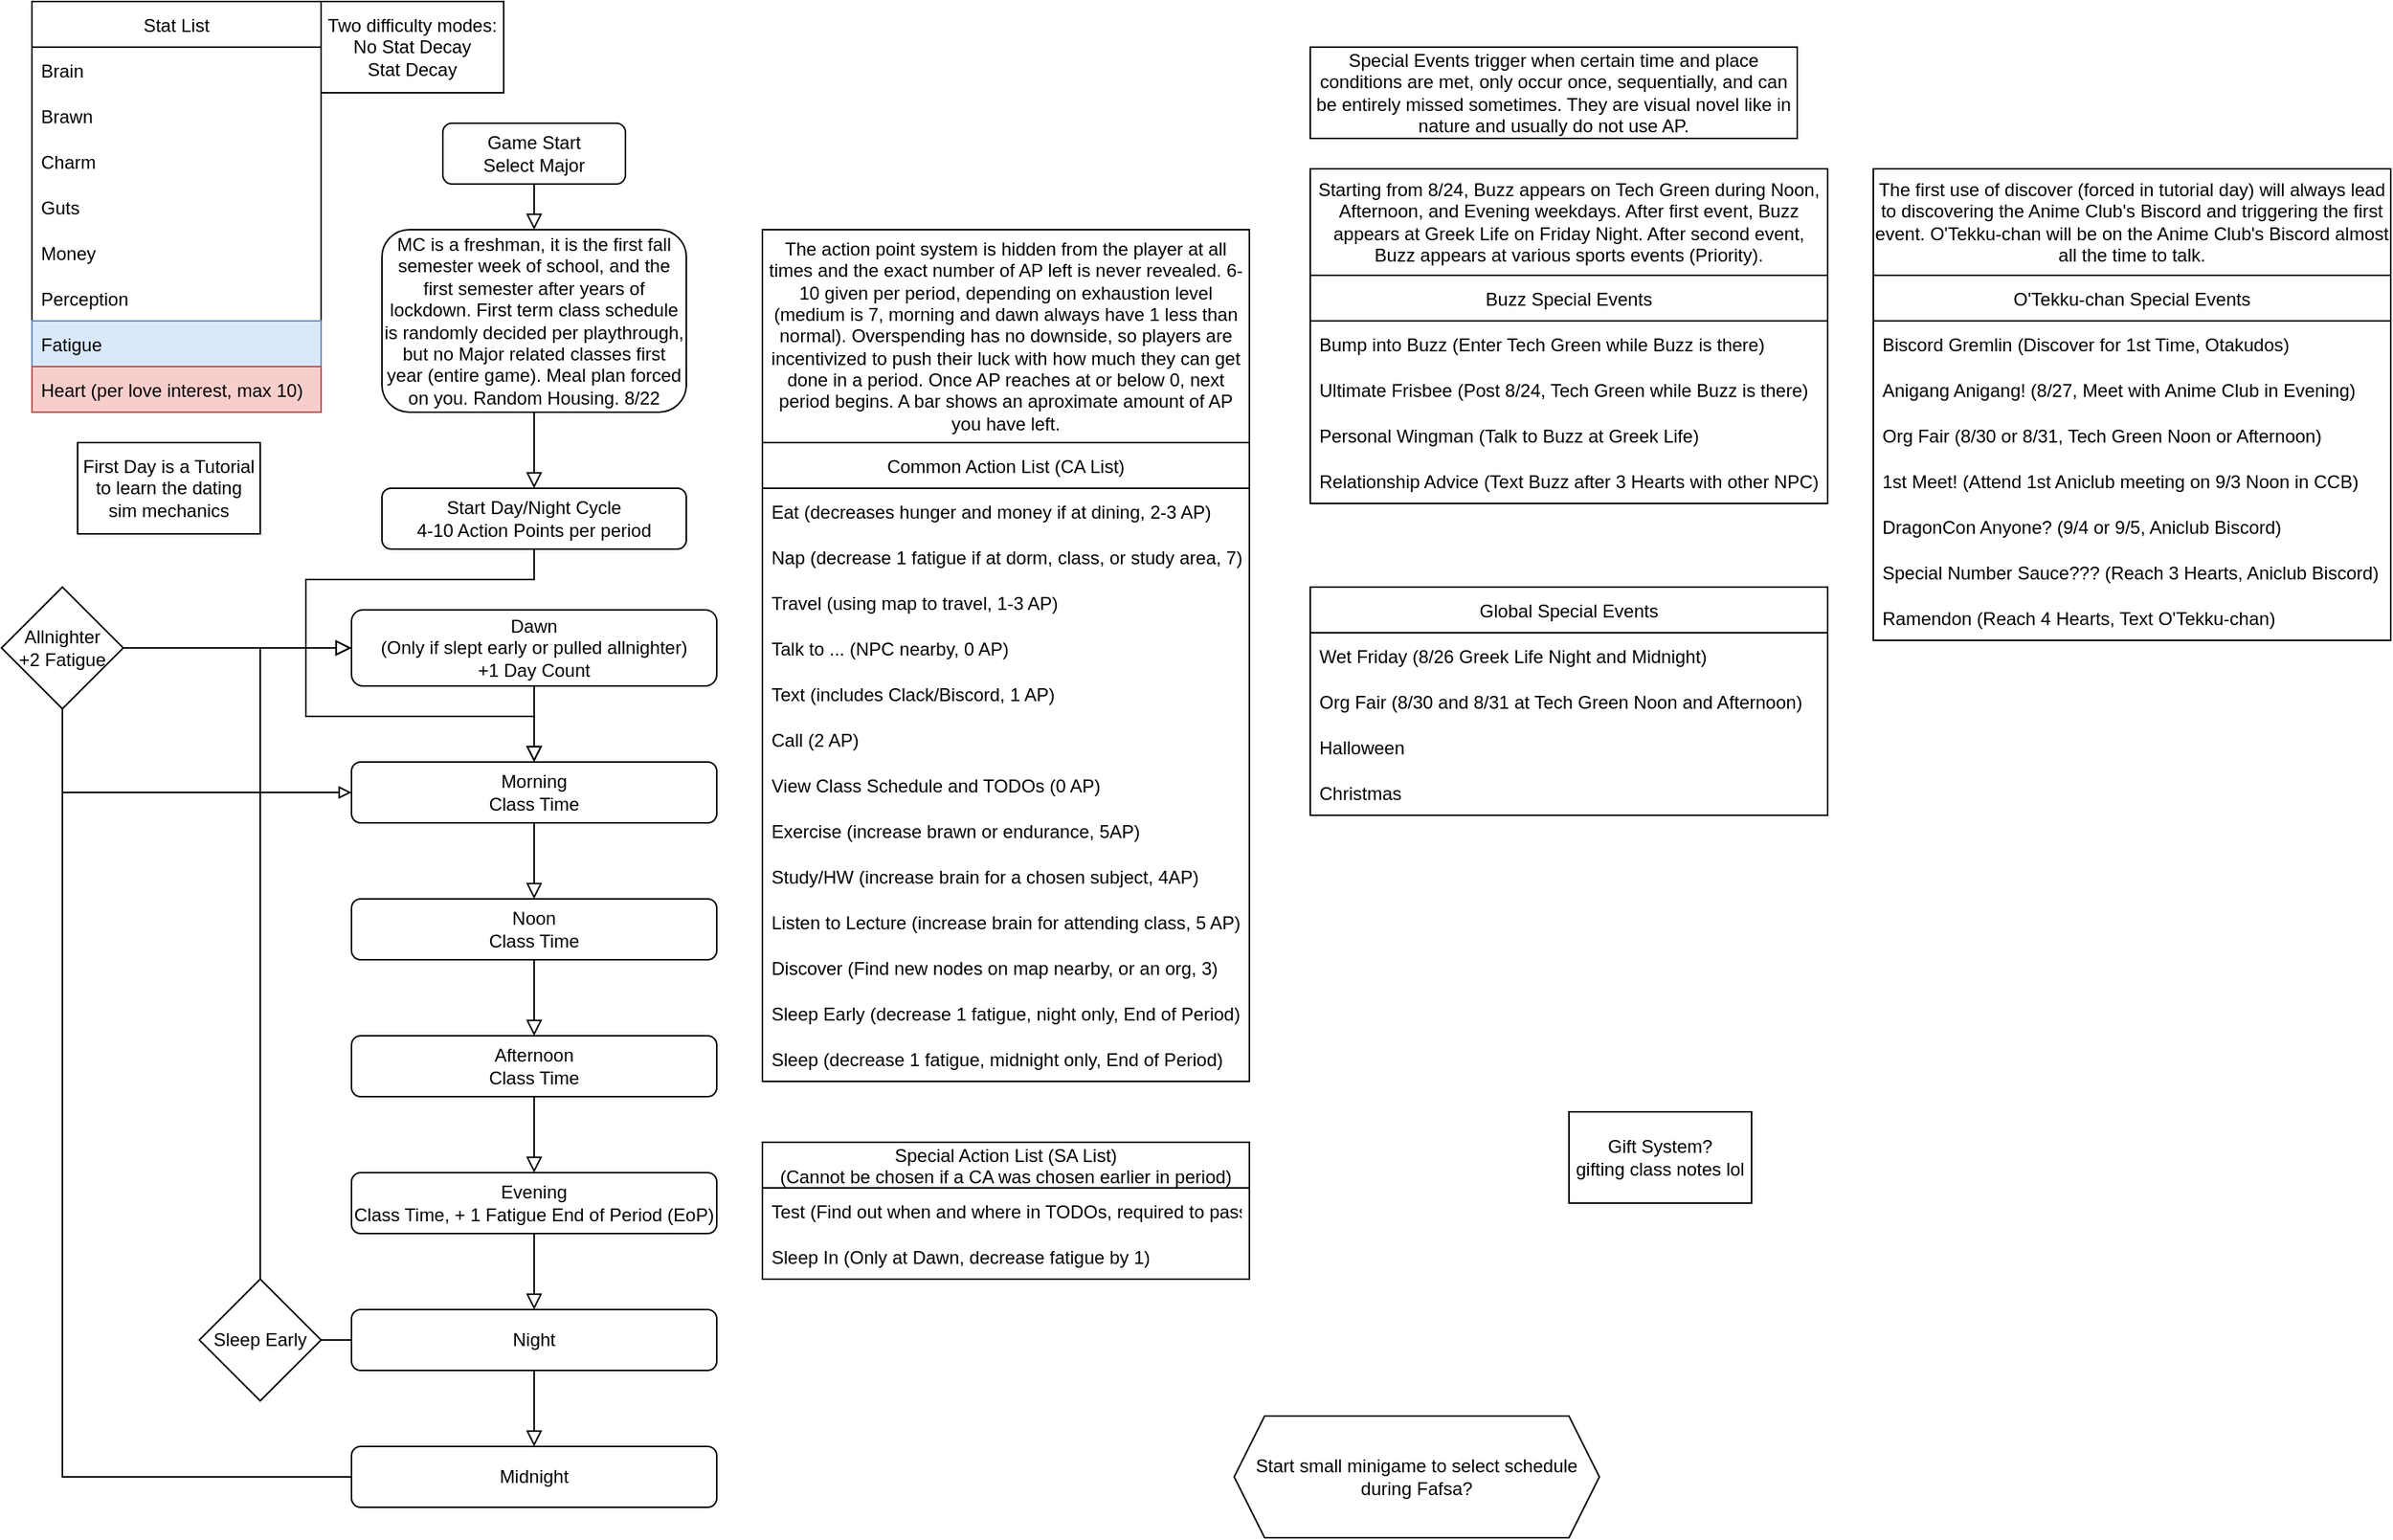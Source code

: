 <mxfile version="20.3.0" type="device" pages="2"><diagram id="C5RBs43oDa-KdzZeNtuy" name="script"><mxGraphModel dx="782" dy="579" grid="1" gridSize="10" guides="1" tooltips="1" connect="1" arrows="1" fold="1" page="1" pageScale="1" pageWidth="827" pageHeight="1169" math="0" shadow="0"><root><mxCell id="WIyWlLk6GJQsqaUBKTNV-0"/><mxCell id="WIyWlLk6GJQsqaUBKTNV-1" parent="WIyWlLk6GJQsqaUBKTNV-0"/><mxCell id="WIyWlLk6GJQsqaUBKTNV-3" value="Game Start&lt;br&gt;Select Major" style="rounded=1;whiteSpace=wrap;html=1;fontSize=12;glass=0;strokeWidth=1;shadow=0;" parent="WIyWlLk6GJQsqaUBKTNV-1" vertex="1"><mxGeometry x="290" y="110" width="120" height="40" as="geometry"/></mxCell><mxCell id="WIyWlLk6GJQsqaUBKTNV-7" value="MC is a freshman, it is the first fall semester week of school, and the first semester after years of lockdown. First term class schedule is randomly decided per playthrough, but no Major related classes first year (entire game). Meal plan forced on you. Random Housing. 8/22" style="rounded=1;whiteSpace=wrap;html=1;fontSize=12;glass=0;strokeWidth=1;shadow=0;" parent="WIyWlLk6GJQsqaUBKTNV-1" vertex="1"><mxGeometry x="250" y="180" width="200" height="120" as="geometry"/></mxCell><mxCell id="g1_C1V0Xu9_uHUz2aOTE-0" value="" style="rounded=0;html=1;jettySize=auto;orthogonalLoop=1;fontSize=11;endArrow=block;endFill=0;endSize=8;strokeWidth=1;shadow=0;labelBackgroundColor=none;edgeStyle=orthogonalEdgeStyle;entryX=0.5;entryY=0;entryDx=0;entryDy=0;exitX=0.5;exitY=1;exitDx=0;exitDy=0;" parent="WIyWlLk6GJQsqaUBKTNV-1" source="WIyWlLk6GJQsqaUBKTNV-7" target="g1_C1V0Xu9_uHUz2aOTE-1" edge="1"><mxGeometry relative="1" as="geometry"><mxPoint x="350" y="290" as="sourcePoint"/><mxPoint x="350" y="340" as="targetPoint"/></mxGeometry></mxCell><mxCell id="g1_C1V0Xu9_uHUz2aOTE-1" value="Start Day/Night Cycle&lt;br&gt;4-10 Action Points per period" style="rounded=1;whiteSpace=wrap;html=1;fontSize=12;glass=0;strokeWidth=1;shadow=0;" parent="WIyWlLk6GJQsqaUBKTNV-1" vertex="1"><mxGeometry x="250" y="350" width="200" height="40" as="geometry"/></mxCell><mxCell id="g1_C1V0Xu9_uHUz2aOTE-4" style="edgeStyle=orthogonalEdgeStyle;rounded=0;orthogonalLoop=1;jettySize=auto;html=1;exitX=0.5;exitY=1;exitDx=0;exitDy=0;entryX=0.5;entryY=0;entryDx=0;entryDy=0;endArrow=block;endFill=0;endSize=8;" parent="WIyWlLk6GJQsqaUBKTNV-1" source="WIyWlLk6GJQsqaUBKTNV-3" target="WIyWlLk6GJQsqaUBKTNV-7" edge="1"><mxGeometry relative="1" as="geometry"><mxPoint x="350" y="160" as="sourcePoint"/></mxGeometry></mxCell><mxCell id="g1_C1V0Xu9_uHUz2aOTE-7" value="Start small minigame to select schedule during Fafsa?" style="shape=hexagon;perimeter=hexagonPerimeter2;whiteSpace=wrap;html=1;fixedSize=1;" parent="WIyWlLk6GJQsqaUBKTNV-1" vertex="1"><mxGeometry x="810" y="960" width="240" height="80" as="geometry"/></mxCell><mxCell id="g1_C1V0Xu9_uHUz2aOTE-8" value="" style="rounded=0;html=1;jettySize=auto;orthogonalLoop=1;fontSize=11;endArrow=block;endFill=0;endSize=8;strokeWidth=1;shadow=0;labelBackgroundColor=none;edgeStyle=orthogonalEdgeStyle;entryX=0.5;entryY=0;entryDx=0;entryDy=0;exitX=0.5;exitY=1;exitDx=0;exitDy=0;" parent="WIyWlLk6GJQsqaUBKTNV-1" source="g1_C1V0Xu9_uHUz2aOTE-1" target="g1_C1V0Xu9_uHUz2aOTE-11" edge="1"><mxGeometry relative="1" as="geometry"><mxPoint x="480" y="400" as="sourcePoint"/><mxPoint x="350" y="430" as="targetPoint"/><Array as="points"><mxPoint x="350" y="410"/><mxPoint x="200" y="410"/><mxPoint x="200" y="500"/><mxPoint x="350" y="500"/></Array></mxGeometry></mxCell><mxCell id="g1_C1V0Xu9_uHUz2aOTE-9" value="Dawn&lt;br&gt;(Only if slept early or pulled allnighter)&lt;br&gt;+1 Day Count" style="rounded=1;whiteSpace=wrap;html=1;fontSize=12;glass=0;strokeWidth=1;shadow=0;" parent="WIyWlLk6GJQsqaUBKTNV-1" vertex="1"><mxGeometry x="230" y="430" width="240" height="50" as="geometry"/></mxCell><mxCell id="g1_C1V0Xu9_uHUz2aOTE-10" value="" style="rounded=0;html=1;jettySize=auto;orthogonalLoop=1;fontSize=11;endArrow=block;endFill=0;endSize=8;strokeWidth=1;shadow=0;labelBackgroundColor=none;edgeStyle=orthogonalEdgeStyle;entryX=0.5;entryY=0;entryDx=0;entryDy=0;exitX=0.5;exitY=1;exitDx=0;exitDy=0;" parent="WIyWlLk6GJQsqaUBKTNV-1" source="g1_C1V0Xu9_uHUz2aOTE-9" target="g1_C1V0Xu9_uHUz2aOTE-11" edge="1"><mxGeometry relative="1" as="geometry"><mxPoint x="450" y="500" as="sourcePoint"/><mxPoint x="350" y="520" as="targetPoint"/></mxGeometry></mxCell><mxCell id="g1_C1V0Xu9_uHUz2aOTE-32" style="edgeStyle=orthogonalEdgeStyle;rounded=0;orthogonalLoop=1;jettySize=auto;html=1;endArrow=none;endFill=0;endSize=8;startArrow=block;startFill=0;" parent="WIyWlLk6GJQsqaUBKTNV-1" source="g1_C1V0Xu9_uHUz2aOTE-11" edge="1"><mxGeometry relative="1" as="geometry"><mxPoint x="40" y="550" as="targetPoint"/></mxGeometry></mxCell><mxCell id="g1_C1V0Xu9_uHUz2aOTE-11" value="Morning&lt;br&gt;Class Time" style="rounded=1;whiteSpace=wrap;html=1;fontSize=12;glass=0;strokeWidth=1;shadow=0;" parent="WIyWlLk6GJQsqaUBKTNV-1" vertex="1"><mxGeometry x="230" y="530" width="240" height="40" as="geometry"/></mxCell><mxCell id="g1_C1V0Xu9_uHUz2aOTE-13" value="" style="rounded=0;html=1;jettySize=auto;orthogonalLoop=1;fontSize=11;endArrow=block;endFill=0;endSize=8;strokeWidth=1;shadow=0;labelBackgroundColor=none;edgeStyle=orthogonalEdgeStyle;entryX=0.5;entryY=0;entryDx=0;entryDy=0;exitX=0.5;exitY=1;exitDx=0;exitDy=0;" parent="WIyWlLk6GJQsqaUBKTNV-1" source="g1_C1V0Xu9_uHUz2aOTE-11" target="g1_C1V0Xu9_uHUz2aOTE-14" edge="1"><mxGeometry relative="1" as="geometry"><mxPoint x="390" y="590" as="sourcePoint"/><mxPoint x="350" y="610" as="targetPoint"/></mxGeometry></mxCell><mxCell id="g1_C1V0Xu9_uHUz2aOTE-14" value="Noon&lt;br&gt;Class Time" style="rounded=1;whiteSpace=wrap;html=1;fontSize=12;glass=0;strokeWidth=1;shadow=0;" parent="WIyWlLk6GJQsqaUBKTNV-1" vertex="1"><mxGeometry x="230" y="620" width="240" height="40" as="geometry"/></mxCell><mxCell id="g1_C1V0Xu9_uHUz2aOTE-15" value="" style="rounded=0;html=1;jettySize=auto;orthogonalLoop=1;fontSize=11;endArrow=block;endFill=0;endSize=8;strokeWidth=1;shadow=0;labelBackgroundColor=none;edgeStyle=orthogonalEdgeStyle;entryX=0.5;entryY=0;entryDx=0;entryDy=0;exitX=0.5;exitY=1;exitDx=0;exitDy=0;" parent="WIyWlLk6GJQsqaUBKTNV-1" source="g1_C1V0Xu9_uHUz2aOTE-14" target="g1_C1V0Xu9_uHUz2aOTE-16" edge="1"><mxGeometry relative="1" as="geometry"><mxPoint x="380" y="670" as="sourcePoint"/><mxPoint x="350" y="700" as="targetPoint"/></mxGeometry></mxCell><mxCell id="g1_C1V0Xu9_uHUz2aOTE-16" value="Afternoon&lt;br&gt;Class Time" style="rounded=1;whiteSpace=wrap;html=1;fontSize=12;glass=0;strokeWidth=1;shadow=0;" parent="WIyWlLk6GJQsqaUBKTNV-1" vertex="1"><mxGeometry x="230" y="710" width="240" height="40" as="geometry"/></mxCell><mxCell id="g1_C1V0Xu9_uHUz2aOTE-18" value="" style="rounded=0;html=1;jettySize=auto;orthogonalLoop=1;fontSize=11;endArrow=block;endFill=0;endSize=8;strokeWidth=1;shadow=0;labelBackgroundColor=none;edgeStyle=orthogonalEdgeStyle;entryX=0.5;entryY=0;entryDx=0;entryDy=0;exitX=0.5;exitY=1;exitDx=0;exitDy=0;" parent="WIyWlLk6GJQsqaUBKTNV-1" source="g1_C1V0Xu9_uHUz2aOTE-16" target="g1_C1V0Xu9_uHUz2aOTE-19" edge="1"><mxGeometry relative="1" as="geometry"><mxPoint x="400" y="760" as="sourcePoint"/><mxPoint x="350" y="790" as="targetPoint"/></mxGeometry></mxCell><mxCell id="g1_C1V0Xu9_uHUz2aOTE-19" value="Evening&lt;br&gt;Class Time, + 1 Fatigue End of Period (EoP)" style="rounded=1;whiteSpace=wrap;html=1;fontSize=12;glass=0;strokeWidth=1;shadow=0;" parent="WIyWlLk6GJQsqaUBKTNV-1" vertex="1"><mxGeometry x="230" y="800" width="240" height="40" as="geometry"/></mxCell><mxCell id="g1_C1V0Xu9_uHUz2aOTE-20" value="" style="rounded=0;html=1;jettySize=auto;orthogonalLoop=1;fontSize=11;endArrow=block;endFill=0;endSize=8;strokeWidth=1;shadow=0;labelBackgroundColor=none;edgeStyle=orthogonalEdgeStyle;entryX=0.5;entryY=0;entryDx=0;entryDy=0;exitX=0.5;exitY=1;exitDx=0;exitDy=0;" parent="WIyWlLk6GJQsqaUBKTNV-1" source="g1_C1V0Xu9_uHUz2aOTE-19" target="g1_C1V0Xu9_uHUz2aOTE-21" edge="1"><mxGeometry relative="1" as="geometry"><mxPoint x="420" y="860" as="sourcePoint"/><mxPoint x="350" y="880" as="targetPoint"/></mxGeometry></mxCell><mxCell id="g1_C1V0Xu9_uHUz2aOTE-25" style="edgeStyle=orthogonalEdgeStyle;rounded=0;orthogonalLoop=1;jettySize=auto;html=1;endArrow=block;endFill=0;endSize=8;startArrow=none;exitX=0.5;exitY=0;exitDx=0;exitDy=0;entryX=0;entryY=0.5;entryDx=0;entryDy=0;" parent="WIyWlLk6GJQsqaUBKTNV-1" source="g1_C1V0Xu9_uHUz2aOTE-27" target="g1_C1V0Xu9_uHUz2aOTE-9" edge="1"><mxGeometry relative="1" as="geometry"><mxPoint x="190" y="470" as="targetPoint"/><Array as="points"><mxPoint x="170" y="455"/></Array></mxGeometry></mxCell><mxCell id="g1_C1V0Xu9_uHUz2aOTE-21" value="Night" style="rounded=1;whiteSpace=wrap;html=1;fontSize=12;glass=0;strokeWidth=1;shadow=0;" parent="WIyWlLk6GJQsqaUBKTNV-1" vertex="1"><mxGeometry x="230" y="890" width="240" height="40" as="geometry"/></mxCell><mxCell id="g1_C1V0Xu9_uHUz2aOTE-22" value="" style="rounded=0;html=1;jettySize=auto;orthogonalLoop=1;fontSize=11;endArrow=block;endFill=0;endSize=8;strokeWidth=1;shadow=0;labelBackgroundColor=none;edgeStyle=orthogonalEdgeStyle;entryX=0.5;entryY=0;entryDx=0;entryDy=0;exitX=0.5;exitY=1;exitDx=0;exitDy=0;" parent="WIyWlLk6GJQsqaUBKTNV-1" source="g1_C1V0Xu9_uHUz2aOTE-21" target="g1_C1V0Xu9_uHUz2aOTE-23" edge="1"><mxGeometry relative="1" as="geometry"><mxPoint x="350" y="940" as="sourcePoint"/><mxPoint x="350" y="980" as="targetPoint"/></mxGeometry></mxCell><mxCell id="g1_C1V0Xu9_uHUz2aOTE-24" style="edgeStyle=orthogonalEdgeStyle;rounded=0;orthogonalLoop=1;jettySize=auto;html=1;endArrow=block;endFill=0;endSize=8;startArrow=none;exitX=1;exitY=0.5;exitDx=0;exitDy=0;" parent="WIyWlLk6GJQsqaUBKTNV-1" source="g1_C1V0Xu9_uHUz2aOTE-26" target="g1_C1V0Xu9_uHUz2aOTE-9" edge="1"><mxGeometry relative="1" as="geometry"><mxPoint x="160" y="455" as="targetPoint"/><Array as="points"><mxPoint x="110" y="455"/><mxPoint x="110" y="455"/></Array></mxGeometry></mxCell><mxCell id="g1_C1V0Xu9_uHUz2aOTE-23" value="Midnight" style="rounded=1;whiteSpace=wrap;html=1;fontSize=12;glass=0;strokeWidth=1;shadow=0;" parent="WIyWlLk6GJQsqaUBKTNV-1" vertex="1"><mxGeometry x="230" y="980" width="240" height="40" as="geometry"/></mxCell><mxCell id="g1_C1V0Xu9_uHUz2aOTE-26" value="Allnighter&lt;br&gt;+2 Fatigue" style="rhombus;whiteSpace=wrap;html=1;" parent="WIyWlLk6GJQsqaUBKTNV-1" vertex="1"><mxGeometry y="415" width="80" height="80" as="geometry"/></mxCell><mxCell id="g1_C1V0Xu9_uHUz2aOTE-29" value="" style="edgeStyle=orthogonalEdgeStyle;rounded=0;orthogonalLoop=1;jettySize=auto;html=1;endArrow=none;endFill=0;endSize=8;entryX=0.5;entryY=1;entryDx=0;entryDy=0;" parent="WIyWlLk6GJQsqaUBKTNV-1" source="g1_C1V0Xu9_uHUz2aOTE-23" target="g1_C1V0Xu9_uHUz2aOTE-26" edge="1"><mxGeometry relative="1" as="geometry"><mxPoint x="10" y="650" as="targetPoint"/><mxPoint x="230" y="1000" as="sourcePoint"/><Array as="points"><mxPoint x="40" y="1000"/></Array></mxGeometry></mxCell><mxCell id="g1_C1V0Xu9_uHUz2aOTE-31" style="edgeStyle=orthogonalEdgeStyle;rounded=0;orthogonalLoop=1;jettySize=auto;html=1;exitX=1;exitY=0.5;exitDx=0;exitDy=0;entryX=0;entryY=0.5;entryDx=0;entryDy=0;endArrow=none;endFill=0;endSize=8;" parent="WIyWlLk6GJQsqaUBKTNV-1" source="g1_C1V0Xu9_uHUz2aOTE-27" target="g1_C1V0Xu9_uHUz2aOTE-21" edge="1"><mxGeometry relative="1" as="geometry"/></mxCell><mxCell id="g1_C1V0Xu9_uHUz2aOTE-27" value="Sleep Early" style="rhombus;whiteSpace=wrap;html=1;" parent="WIyWlLk6GJQsqaUBKTNV-1" vertex="1"><mxGeometry x="130" y="870" width="80" height="80" as="geometry"/></mxCell><mxCell id="8LrqIpoKxctrqNu8dcEE-2" value="Common Action List (CA List)" style="swimlane;fontStyle=0;childLayout=stackLayout;horizontal=1;startSize=30;horizontalStack=0;resizeParent=1;resizeParentMax=0;resizeLast=0;collapsible=1;marginBottom=0;" parent="WIyWlLk6GJQsqaUBKTNV-1" vertex="1"><mxGeometry x="500" y="320" width="320" height="420" as="geometry"/></mxCell><mxCell id="8LrqIpoKxctrqNu8dcEE-3" value="Eat (decreases hunger and money if at dining, 2-3 AP)" style="text;strokeColor=none;fillColor=none;align=left;verticalAlign=middle;spacingLeft=4;spacingRight=4;overflow=hidden;points=[[0,0.5],[1,0.5]];portConstraint=eastwest;rotatable=0;" parent="8LrqIpoKxctrqNu8dcEE-2" vertex="1"><mxGeometry y="30" width="320" height="30" as="geometry"/></mxCell><mxCell id="8LrqIpoKxctrqNu8dcEE-4" value="Nap (decrease 1 fatigue if at dorm, class, or study area, 7)" style="text;strokeColor=none;fillColor=none;align=left;verticalAlign=middle;spacingLeft=4;spacingRight=4;overflow=hidden;points=[[0,0.5],[1,0.5]];portConstraint=eastwest;rotatable=0;" parent="8LrqIpoKxctrqNu8dcEE-2" vertex="1"><mxGeometry y="60" width="320" height="30" as="geometry"/></mxCell><mxCell id="8LrqIpoKxctrqNu8dcEE-5" value="Travel (using map to travel, 1-3 AP)" style="text;strokeColor=none;fillColor=none;align=left;verticalAlign=middle;spacingLeft=4;spacingRight=4;overflow=hidden;points=[[0,0.5],[1,0.5]];portConstraint=eastwest;rotatable=0;" parent="8LrqIpoKxctrqNu8dcEE-2" vertex="1"><mxGeometry y="90" width="320" height="30" as="geometry"/></mxCell><mxCell id="8LrqIpoKxctrqNu8dcEE-104" value="Talk to ... (NPC nearby, 0 AP)" style="text;strokeColor=none;fillColor=none;align=left;verticalAlign=middle;spacingLeft=4;spacingRight=4;overflow=hidden;points=[[0,0.5],[1,0.5]];portConstraint=eastwest;rotatable=0;" parent="8LrqIpoKxctrqNu8dcEE-2" vertex="1"><mxGeometry y="120" width="320" height="30" as="geometry"/></mxCell><mxCell id="8LrqIpoKxctrqNu8dcEE-7" value="Text (includes Clack/Biscord, 1 AP)" style="text;strokeColor=none;fillColor=none;align=left;verticalAlign=middle;spacingLeft=4;spacingRight=4;overflow=hidden;points=[[0,0.5],[1,0.5]];portConstraint=eastwest;rotatable=0;" parent="8LrqIpoKxctrqNu8dcEE-2" vertex="1"><mxGeometry y="150" width="320" height="30" as="geometry"/></mxCell><mxCell id="8LrqIpoKxctrqNu8dcEE-8" value="Call (2 AP)" style="text;strokeColor=none;fillColor=none;align=left;verticalAlign=middle;spacingLeft=4;spacingRight=4;overflow=hidden;points=[[0,0.5],[1,0.5]];portConstraint=eastwest;rotatable=0;" parent="8LrqIpoKxctrqNu8dcEE-2" vertex="1"><mxGeometry y="180" width="320" height="30" as="geometry"/></mxCell><mxCell id="8LrqIpoKxctrqNu8dcEE-11" value="View Class Schedule and TODOs (0 AP)" style="text;strokeColor=none;fillColor=none;align=left;verticalAlign=middle;spacingLeft=4;spacingRight=4;overflow=hidden;points=[[0,0.5],[1,0.5]];portConstraint=eastwest;rotatable=0;" parent="8LrqIpoKxctrqNu8dcEE-2" vertex="1"><mxGeometry y="210" width="320" height="30" as="geometry"/></mxCell><mxCell id="8LrqIpoKxctrqNu8dcEE-6" value="Exercise (increase brawn or endurance, 5AP)" style="text;strokeColor=none;fillColor=none;align=left;verticalAlign=middle;spacingLeft=4;spacingRight=4;overflow=hidden;points=[[0,0.5],[1,0.5]];portConstraint=eastwest;rotatable=0;" parent="8LrqIpoKxctrqNu8dcEE-2" vertex="1"><mxGeometry y="240" width="320" height="30" as="geometry"/></mxCell><mxCell id="8LrqIpoKxctrqNu8dcEE-10" value="Study/HW (increase brain for a chosen subject, 4AP)" style="text;strokeColor=none;fillColor=none;align=left;verticalAlign=middle;spacingLeft=4;spacingRight=4;overflow=hidden;points=[[0,0.5],[1,0.5]];portConstraint=eastwest;rotatable=0;" parent="8LrqIpoKxctrqNu8dcEE-2" vertex="1"><mxGeometry y="270" width="320" height="30" as="geometry"/></mxCell><mxCell id="8LrqIpoKxctrqNu8dcEE-12" value="Listen to Lecture (increase brain for attending class, 5 AP)" style="text;strokeColor=none;fillColor=none;align=left;verticalAlign=middle;spacingLeft=4;spacingRight=4;overflow=hidden;points=[[0,0.5],[1,0.5]];portConstraint=eastwest;rotatable=0;" parent="8LrqIpoKxctrqNu8dcEE-2" vertex="1"><mxGeometry y="300" width="320" height="30" as="geometry"/></mxCell><mxCell id="8LrqIpoKxctrqNu8dcEE-102" value="Discover (Find new nodes on map nearby, or an org, 3)" style="text;strokeColor=none;fillColor=none;align=left;verticalAlign=middle;spacingLeft=4;spacingRight=4;overflow=hidden;points=[[0,0.5],[1,0.5]];portConstraint=eastwest;rotatable=0;" parent="8LrqIpoKxctrqNu8dcEE-2" vertex="1"><mxGeometry y="330" width="320" height="30" as="geometry"/></mxCell><mxCell id="8LrqIpoKxctrqNu8dcEE-14" value="Sleep Early (decrease 1 fatigue, night only, End of Period)" style="text;strokeColor=none;fillColor=none;align=left;verticalAlign=middle;spacingLeft=4;spacingRight=4;overflow=hidden;points=[[0,0.5],[1,0.5]];portConstraint=eastwest;rotatable=0;" parent="8LrqIpoKxctrqNu8dcEE-2" vertex="1"><mxGeometry y="360" width="320" height="30" as="geometry"/></mxCell><mxCell id="8LrqIpoKxctrqNu8dcEE-13" value="Sleep (decrease 1 fatigue, midnight only, End of Period)" style="text;strokeColor=none;fillColor=none;align=left;verticalAlign=middle;spacingLeft=4;spacingRight=4;overflow=hidden;points=[[0,0.5],[1,0.5]];portConstraint=eastwest;rotatable=0;" parent="8LrqIpoKxctrqNu8dcEE-2" vertex="1"><mxGeometry y="390" width="320" height="30" as="geometry"/></mxCell><mxCell id="8LrqIpoKxctrqNu8dcEE-9" value="The action point system is hidden from the player at all times and the exact number of AP left is never revealed. 6-10 given per period, depending on exhaustion level (medium is 7, morning and dawn always have 1 less than normal). Overspending has no downside, so players are incentivized to push their luck with how much they can get done in a period. Once AP reaches at or below 0, next period begins. A bar shows an aproximate amount of AP you have left." style="rounded=0;whiteSpace=wrap;html=1;align=center;" parent="WIyWlLk6GJQsqaUBKTNV-1" vertex="1"><mxGeometry x="500" y="180" width="320" height="140" as="geometry"/></mxCell><mxCell id="8LrqIpoKxctrqNu8dcEE-15" value="Special Action List (SA List)&#10;(Cannot be chosen if a CA was chosen earlier in period)" style="swimlane;fontStyle=0;childLayout=stackLayout;horizontal=1;startSize=30;horizontalStack=0;resizeParent=1;resizeParentMax=0;resizeLast=0;collapsible=1;marginBottom=0;" parent="WIyWlLk6GJQsqaUBKTNV-1" vertex="1"><mxGeometry x="500" y="780" width="320" height="90" as="geometry"/></mxCell><mxCell id="8LrqIpoKxctrqNu8dcEE-16" value="Test (Find out when and where in TODOs, required to pass)" style="text;strokeColor=none;fillColor=none;align=left;verticalAlign=middle;spacingLeft=4;spacingRight=4;overflow=hidden;points=[[0,0.5],[1,0.5]];portConstraint=eastwest;rotatable=0;" parent="8LrqIpoKxctrqNu8dcEE-15" vertex="1"><mxGeometry y="30" width="320" height="30" as="geometry"/></mxCell><mxCell id="8LrqIpoKxctrqNu8dcEE-17" value="Sleep In (Only at Dawn, decrease fatigue by 1)" style="text;strokeColor=none;fillColor=none;align=left;verticalAlign=middle;spacingLeft=4;spacingRight=4;overflow=hidden;points=[[0,0.5],[1,0.5]];portConstraint=eastwest;rotatable=0;" parent="8LrqIpoKxctrqNu8dcEE-15" vertex="1"><mxGeometry y="60" width="320" height="30" as="geometry"/></mxCell><mxCell id="8LrqIpoKxctrqNu8dcEE-28" value="Stat List" style="swimlane;fontStyle=0;childLayout=stackLayout;horizontal=1;startSize=30;horizontalStack=0;resizeParent=1;resizeParentMax=0;resizeLast=0;collapsible=1;marginBottom=0;" parent="WIyWlLk6GJQsqaUBKTNV-1" vertex="1"><mxGeometry x="20" y="30" width="190" height="270" as="geometry"/></mxCell><mxCell id="8LrqIpoKxctrqNu8dcEE-29" value="Brain" style="text;strokeColor=none;fillColor=none;align=left;verticalAlign=middle;spacingLeft=4;spacingRight=4;overflow=hidden;points=[[0,0.5],[1,0.5]];portConstraint=eastwest;rotatable=0;" parent="8LrqIpoKxctrqNu8dcEE-28" vertex="1"><mxGeometry y="30" width="190" height="30" as="geometry"/></mxCell><mxCell id="8LrqIpoKxctrqNu8dcEE-30" value="Brawn" style="text;strokeColor=none;fillColor=none;align=left;verticalAlign=middle;spacingLeft=4;spacingRight=4;overflow=hidden;points=[[0,0.5],[1,0.5]];portConstraint=eastwest;rotatable=0;" parent="8LrqIpoKxctrqNu8dcEE-28" vertex="1"><mxGeometry y="60" width="190" height="30" as="geometry"/></mxCell><mxCell id="0_gcFXlSIuJwHXgSHJWY-1" value="Charm" style="text;strokeColor=none;fillColor=none;align=left;verticalAlign=middle;spacingLeft=4;spacingRight=4;overflow=hidden;points=[[0,0.5],[1,0.5]];portConstraint=eastwest;rotatable=0;" parent="8LrqIpoKxctrqNu8dcEE-28" vertex="1"><mxGeometry y="90" width="190" height="30" as="geometry"/></mxCell><mxCell id="0_gcFXlSIuJwHXgSHJWY-0" value="Guts" style="text;strokeColor=none;fillColor=none;align=left;verticalAlign=middle;spacingLeft=4;spacingRight=4;overflow=hidden;points=[[0,0.5],[1,0.5]];portConstraint=eastwest;rotatable=0;" parent="8LrqIpoKxctrqNu8dcEE-28" vertex="1"><mxGeometry y="120" width="190" height="30" as="geometry"/></mxCell><mxCell id="8LrqIpoKxctrqNu8dcEE-103" value="Money" style="text;strokeColor=none;fillColor=none;align=left;verticalAlign=middle;spacingLeft=4;spacingRight=4;overflow=hidden;points=[[0,0.5],[1,0.5]];portConstraint=eastwest;rotatable=0;" parent="8LrqIpoKxctrqNu8dcEE-28" vertex="1"><mxGeometry y="150" width="190" height="30" as="geometry"/></mxCell><mxCell id="0_gcFXlSIuJwHXgSHJWY-2" value="Perception" style="text;strokeColor=none;fillColor=none;align=left;verticalAlign=middle;spacingLeft=4;spacingRight=4;overflow=hidden;points=[[0,0.5],[1,0.5]];portConstraint=eastwest;rotatable=0;" parent="8LrqIpoKxctrqNu8dcEE-28" vertex="1"><mxGeometry y="180" width="190" height="30" as="geometry"/></mxCell><mxCell id="8LrqIpoKxctrqNu8dcEE-31" value="Fatigue" style="text;strokeColor=#6c8ebf;fillColor=#dae8fc;align=left;verticalAlign=middle;spacingLeft=4;spacingRight=4;overflow=hidden;points=[[0,0.5],[1,0.5]];portConstraint=eastwest;rotatable=0;" parent="8LrqIpoKxctrqNu8dcEE-28" vertex="1"><mxGeometry y="210" width="190" height="30" as="geometry"/></mxCell><mxCell id="8LrqIpoKxctrqNu8dcEE-32" value="Heart (per love interest, max 10)" style="text;strokeColor=#b85450;fillColor=#f8cecc;align=left;verticalAlign=middle;spacingLeft=4;spacingRight=4;overflow=hidden;points=[[0,0.5],[1,0.5]];portConstraint=eastwest;rotatable=0;" parent="8LrqIpoKxctrqNu8dcEE-28" vertex="1"><mxGeometry y="240" width="190" height="30" as="geometry"/></mxCell><mxCell id="8LrqIpoKxctrqNu8dcEE-101" value="First Day is a Tutorial to learn the dating sim mechanics" style="rounded=0;whiteSpace=wrap;html=1;" parent="WIyWlLk6GJQsqaUBKTNV-1" vertex="1"><mxGeometry x="50" y="320" width="120" height="60" as="geometry"/></mxCell><mxCell id="8LrqIpoKxctrqNu8dcEE-105" value="Starting from 8/24, Buzz appears on Tech Green during Noon, Afternoon, and Evening weekdays. After first event, Buzz appears at Greek Life on Friday Night. After second event, Buzz appears at various sports events (Priority)." style="rounded=0;whiteSpace=wrap;html=1;align=center;" parent="WIyWlLk6GJQsqaUBKTNV-1" vertex="1"><mxGeometry x="860" y="140" width="340" height="70" as="geometry"/></mxCell><mxCell id="8LrqIpoKxctrqNu8dcEE-106" value="Special Events trigger when certain time and place conditions are met, only occur once, sequentially, and can be entirely missed sometimes. They are visual novel like in nature and usually do not use AP." style="rounded=0;whiteSpace=wrap;html=1;" parent="WIyWlLk6GJQsqaUBKTNV-1" vertex="1"><mxGeometry x="860" y="60" width="320" height="60" as="geometry"/></mxCell><mxCell id="8LrqIpoKxctrqNu8dcEE-107" value="Buzz Special Events" style="swimlane;fontStyle=0;childLayout=stackLayout;horizontal=1;startSize=30;horizontalStack=0;resizeParent=1;resizeParentMax=0;resizeLast=0;collapsible=1;marginBottom=0;" parent="WIyWlLk6GJQsqaUBKTNV-1" vertex="1"><mxGeometry x="860" y="210" width="340" height="150" as="geometry"/></mxCell><mxCell id="8LrqIpoKxctrqNu8dcEE-108" value="Bump into Buzz (Enter Tech Green while Buzz is there)" style="text;strokeColor=none;fillColor=none;align=left;verticalAlign=middle;spacingLeft=4;spacingRight=4;overflow=hidden;points=[[0,0.5],[1,0.5]];portConstraint=eastwest;rotatable=0;" parent="8LrqIpoKxctrqNu8dcEE-107" vertex="1"><mxGeometry y="30" width="340" height="30" as="geometry"/></mxCell><mxCell id="8LrqIpoKxctrqNu8dcEE-111" value="Ultimate Frisbee (Post 8/24, Tech Green while Buzz is there)" style="text;strokeColor=none;fillColor=none;align=left;verticalAlign=middle;spacingLeft=4;spacingRight=4;overflow=hidden;points=[[0,0.5],[1,0.5]];portConstraint=eastwest;rotatable=0;" parent="8LrqIpoKxctrqNu8dcEE-107" vertex="1"><mxGeometry y="60" width="340" height="30" as="geometry"/></mxCell><mxCell id="8LrqIpoKxctrqNu8dcEE-113" value="Personal Wingman (Talk to Buzz at Greek Life)" style="text;strokeColor=none;fillColor=none;align=left;verticalAlign=middle;spacingLeft=4;spacingRight=4;overflow=hidden;points=[[0,0.5],[1,0.5]];portConstraint=eastwest;rotatable=0;" parent="8LrqIpoKxctrqNu8dcEE-107" vertex="1"><mxGeometry y="90" width="340" height="30" as="geometry"/></mxCell><mxCell id="8LrqIpoKxctrqNu8dcEE-112" value="Relationship Advice (Text Buzz after 3 Hearts with other NPC)" style="text;strokeColor=none;fillColor=none;align=left;verticalAlign=middle;spacingLeft=4;spacingRight=4;overflow=hidden;points=[[0,0.5],[1,0.5]];portConstraint=eastwest;rotatable=0;" parent="8LrqIpoKxctrqNu8dcEE-107" vertex="1"><mxGeometry y="120" width="340" height="30" as="geometry"/></mxCell><mxCell id="8LrqIpoKxctrqNu8dcEE-114" value="The first use of discover (forced in tutorial day) will always lead to discovering the Anime Club's Biscord and triggering the first event. O'Tekku-chan will be on the Anime Club's Biscord almost all the time to talk." style="rounded=0;whiteSpace=wrap;html=1;align=center;" parent="WIyWlLk6GJQsqaUBKTNV-1" vertex="1"><mxGeometry x="1230" y="140" width="340" height="70" as="geometry"/></mxCell><mxCell id="8LrqIpoKxctrqNu8dcEE-115" value="O'Tekku-chan Special Events" style="swimlane;fontStyle=0;childLayout=stackLayout;horizontal=1;startSize=30;horizontalStack=0;resizeParent=1;resizeParentMax=0;resizeLast=0;collapsible=1;marginBottom=0;" parent="WIyWlLk6GJQsqaUBKTNV-1" vertex="1"><mxGeometry x="1230" y="210" width="340" height="240" as="geometry"/></mxCell><mxCell id="8LrqIpoKxctrqNu8dcEE-116" value="Biscord Gremlin (Discover for 1st Time, Otakudos)" style="text;strokeColor=none;fillColor=none;align=left;verticalAlign=middle;spacingLeft=4;spacingRight=4;overflow=hidden;points=[[0,0.5],[1,0.5]];portConstraint=eastwest;rotatable=0;" parent="8LrqIpoKxctrqNu8dcEE-115" vertex="1"><mxGeometry y="30" width="340" height="30" as="geometry"/></mxCell><mxCell id="8LrqIpoKxctrqNu8dcEE-117" value="Anigang Anigang! (8/27, Meet with Anime Club in Evening)" style="text;strokeColor=none;fillColor=none;align=left;verticalAlign=middle;spacingLeft=4;spacingRight=4;overflow=hidden;points=[[0,0.5],[1,0.5]];portConstraint=eastwest;rotatable=0;" parent="8LrqIpoKxctrqNu8dcEE-115" vertex="1"><mxGeometry y="60" width="340" height="30" as="geometry"/></mxCell><mxCell id="8LrqIpoKxctrqNu8dcEE-118" value="Org Fair (8/30 or 8/31, Tech Green Noon or Afternoon)" style="text;strokeColor=none;fillColor=none;align=left;verticalAlign=middle;spacingLeft=4;spacingRight=4;overflow=hidden;points=[[0,0.5],[1,0.5]];portConstraint=eastwest;rotatable=0;" parent="8LrqIpoKxctrqNu8dcEE-115" vertex="1"><mxGeometry y="90" width="340" height="30" as="geometry"/></mxCell><mxCell id="8LrqIpoKxctrqNu8dcEE-119" value="1st Meet! (Attend 1st Aniclub meeting on 9/3 Noon in CCB)" style="text;strokeColor=none;fillColor=none;align=left;verticalAlign=middle;spacingLeft=4;spacingRight=4;overflow=hidden;points=[[0,0.5],[1,0.5]];portConstraint=eastwest;rotatable=0;" parent="8LrqIpoKxctrqNu8dcEE-115" vertex="1"><mxGeometry y="120" width="340" height="30" as="geometry"/></mxCell><mxCell id="8LrqIpoKxctrqNu8dcEE-120" value="DragonCon Anyone? (9/4 or 9/5, Aniclub Biscord)" style="text;strokeColor=none;fillColor=none;align=left;verticalAlign=middle;spacingLeft=4;spacingRight=4;overflow=hidden;points=[[0,0.5],[1,0.5]];portConstraint=eastwest;rotatable=0;" parent="8LrqIpoKxctrqNu8dcEE-115" vertex="1"><mxGeometry y="150" width="340" height="30" as="geometry"/></mxCell><mxCell id="8LrqIpoKxctrqNu8dcEE-127" value="Special Number Sauce??? (Reach 3 Hearts, Aniclub Biscord)" style="text;strokeColor=none;fillColor=none;align=left;verticalAlign=middle;spacingLeft=4;spacingRight=4;overflow=hidden;points=[[0,0.5],[1,0.5]];portConstraint=eastwest;rotatable=0;" parent="8LrqIpoKxctrqNu8dcEE-115" vertex="1"><mxGeometry y="180" width="340" height="30" as="geometry"/></mxCell><mxCell id="8LrqIpoKxctrqNu8dcEE-128" value="Ramendon (Reach 4 Hearts, Text O'Tekku-chan)" style="text;strokeColor=none;fillColor=none;align=left;verticalAlign=middle;spacingLeft=4;spacingRight=4;overflow=hidden;points=[[0,0.5],[1,0.5]];portConstraint=eastwest;rotatable=0;" parent="8LrqIpoKxctrqNu8dcEE-115" vertex="1"><mxGeometry y="210" width="340" height="30" as="geometry"/></mxCell><mxCell id="8LrqIpoKxctrqNu8dcEE-121" value="Global Special Events" style="swimlane;fontStyle=0;childLayout=stackLayout;horizontal=1;startSize=30;horizontalStack=0;resizeParent=1;resizeParentMax=0;resizeLast=0;collapsible=1;marginBottom=0;" parent="WIyWlLk6GJQsqaUBKTNV-1" vertex="1"><mxGeometry x="860" y="415" width="340" height="150" as="geometry"/></mxCell><mxCell id="8LrqIpoKxctrqNu8dcEE-123" value="Wet Friday (8/26 Greek Life Night and Midnight)" style="text;strokeColor=none;fillColor=none;align=left;verticalAlign=middle;spacingLeft=4;spacingRight=4;overflow=hidden;points=[[0,0.5],[1,0.5]];portConstraint=eastwest;rotatable=0;" parent="8LrqIpoKxctrqNu8dcEE-121" vertex="1"><mxGeometry y="30" width="340" height="30" as="geometry"/></mxCell><mxCell id="8LrqIpoKxctrqNu8dcEE-122" value="Org Fair (8/30 and 8/31 at Tech Green Noon and Afternoon)" style="text;strokeColor=none;fillColor=none;align=left;verticalAlign=middle;spacingLeft=4;spacingRight=4;overflow=hidden;points=[[0,0.5],[1,0.5]];portConstraint=eastwest;rotatable=0;" parent="8LrqIpoKxctrqNu8dcEE-121" vertex="1"><mxGeometry y="60" width="340" height="30" as="geometry"/></mxCell><mxCell id="8LrqIpoKxctrqNu8dcEE-129" value="Halloween" style="text;strokeColor=none;fillColor=none;align=left;verticalAlign=middle;spacingLeft=4;spacingRight=4;overflow=hidden;points=[[0,0.5],[1,0.5]];portConstraint=eastwest;rotatable=0;" parent="8LrqIpoKxctrqNu8dcEE-121" vertex="1"><mxGeometry y="90" width="340" height="30" as="geometry"/></mxCell><mxCell id="8LrqIpoKxctrqNu8dcEE-130" value="Christmas" style="text;strokeColor=none;fillColor=none;align=left;verticalAlign=middle;spacingLeft=4;spacingRight=4;overflow=hidden;points=[[0,0.5],[1,0.5]];portConstraint=eastwest;rotatable=0;" parent="8LrqIpoKxctrqNu8dcEE-121" vertex="1"><mxGeometry y="120" width="340" height="30" as="geometry"/></mxCell><mxCell id="tTscwf0J9cbq4CSLGh1D-0" value="Gift System?&lt;br&gt;gifting class notes lol" style="rounded=0;whiteSpace=wrap;html=1;" parent="WIyWlLk6GJQsqaUBKTNV-1" vertex="1"><mxGeometry x="1030" y="760" width="120" height="60" as="geometry"/></mxCell><mxCell id="hYAfg-oOrUC7Ftuc7nw--0" value="Two difficulty modes:&lt;br&gt;No Stat Decay&lt;br&gt;Stat Decay" style="rounded=0;whiteSpace=wrap;html=1;strokeColor=default;" parent="WIyWlLk6GJQsqaUBKTNV-1" vertex="1"><mxGeometry x="210" y="30" width="120" height="60" as="geometry"/></mxCell></root></mxGraphModel></diagram><diagram id="F-vsoHWB1l-pncZG2D4h" name="intro_faset"><mxGraphModel dx="782" dy="579" grid="1" gridSize="10" guides="1" tooltips="1" connect="1" arrows="1" fold="1" page="1" pageScale="1" pageWidth="850" pageHeight="1100" math="0" shadow="0"><root><mxCell id="0"/><mxCell id="1" parent="0"/><mxCell id="oGQeKo-U_D0EZTg1F8mR-4" style="edgeStyle=orthogonalEdgeStyle;rounded=0;orthogonalLoop=1;jettySize=auto;html=1;entryX=0.5;entryY=0;entryDx=0;entryDy=0;" parent="1" source="3e90locyKD7FhlZYbMVY-1" target="qQVrkfAdbuZ4XPSg2nsf-3" edge="1"><mxGeometry relative="1" as="geometry"/></mxCell><mxCell id="3e90locyKD7FhlZYbMVY-1" value="intro_faset&lt;br&gt;Start" style="rounded=1;whiteSpace=wrap;html=1;" parent="1" vertex="1"><mxGeometry x="220" y="190" width="120" height="60" as="geometry"/></mxCell><mxCell id="oGQeKo-U_D0EZTg1F8mR-5" style="edgeStyle=orthogonalEdgeStyle;rounded=0;orthogonalLoop=1;jettySize=auto;html=1;entryX=0.5;entryY=0;entryDx=0;entryDy=0;" parent="1" source="qQVrkfAdbuZ4XPSg2nsf-3" target="qQVrkfAdbuZ4XPSg2nsf-4" edge="1"><mxGeometry relative="1" as="geometry"/></mxCell><mxCell id="qQVrkfAdbuZ4XPSg2nsf-3" value="Ask for name&lt;br&gt;George or Georgia P Burdell" style="rounded=1;whiteSpace=wrap;html=1;" parent="1" vertex="1"><mxGeometry x="220" y="300" width="120" height="60" as="geometry"/></mxCell><mxCell id="B07rv9Sif_tXzE69vYQf-1" style="edgeStyle=orthogonalEdgeStyle;rounded=0;orthogonalLoop=1;jettySize=auto;html=1;entryX=0.5;entryY=0;entryDx=0;entryDy=0;" edge="1" parent="1" source="qQVrkfAdbuZ4XPSg2nsf-4" target="oGQeKo-U_D0EZTg1F8mR-2"><mxGeometry relative="1" as="geometry"/></mxCell><mxCell id="qQVrkfAdbuZ4XPSg2nsf-4" value="Ask Major&lt;br&gt;(wont get any major related classes anyways)" style="rounded=1;whiteSpace=wrap;html=1;" parent="1" vertex="1"><mxGeometry x="220" y="410" width="120" height="60" as="geometry"/></mxCell><mxCell id="B07rv9Sif_tXzE69vYQf-3" style="edgeStyle=orthogonalEdgeStyle;rounded=0;orthogonalLoop=1;jettySize=auto;html=1;entryX=0.5;entryY=0;entryDx=0;entryDy=0;" edge="1" parent="1" source="oGQeKo-U_D0EZTg1F8mR-1" target="oGQeKo-U_D0EZTg1F8mR-3"><mxGeometry relative="1" as="geometry"/></mxCell><mxCell id="oGQeKo-U_D0EZTg1F8mR-1" value="faset schedule selection &lt;br&gt;minigame? for now it is random" style="shape=hexagon;perimeter=hexagonPerimeter2;whiteSpace=wrap;html=1;fixedSize=1;" parent="1" vertex="1"><mxGeometry x="185" y="630" width="190" height="80" as="geometry"/></mxCell><mxCell id="B07rv9Sif_tXzE69vYQf-2" style="edgeStyle=orthogonalEdgeStyle;rounded=0;orthogonalLoop=1;jettySize=auto;html=1;entryX=0.5;entryY=0;entryDx=0;entryDy=0;" edge="1" parent="1" source="oGQeKo-U_D0EZTg1F8mR-2" target="oGQeKo-U_D0EZTg1F8mR-1"><mxGeometry relative="1" as="geometry"/></mxCell><mxCell id="oGQeKo-U_D0EZTg1F8mR-2" value="find out where player lives randomly" style="rounded=1;whiteSpace=wrap;html=1;" parent="1" vertex="1"><mxGeometry x="220" y="520" width="120" height="60" as="geometry"/></mxCell><mxCell id="oGQeKo-U_D0EZTg1F8mR-3" value="dismiss player for first day" style="rounded=1;whiteSpace=wrap;html=1;" parent="1" vertex="1"><mxGeometry x="220" y="750" width="120" height="60" as="geometry"/></mxCell></root></mxGraphModel></diagram></mxfile>